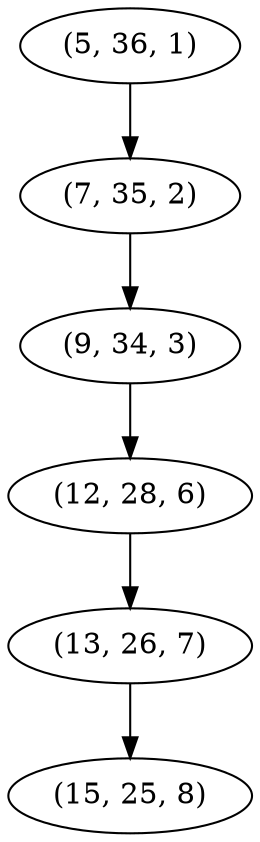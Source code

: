 digraph tree {
    "(5, 36, 1)";
    "(7, 35, 2)";
    "(9, 34, 3)";
    "(12, 28, 6)";
    "(13, 26, 7)";
    "(15, 25, 8)";
    "(5, 36, 1)" -> "(7, 35, 2)";
    "(7, 35, 2)" -> "(9, 34, 3)";
    "(9, 34, 3)" -> "(12, 28, 6)";
    "(12, 28, 6)" -> "(13, 26, 7)";
    "(13, 26, 7)" -> "(15, 25, 8)";
}

